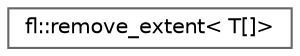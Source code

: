 digraph "Graphical Class Hierarchy"
{
 // INTERACTIVE_SVG=YES
 // LATEX_PDF_SIZE
  bgcolor="transparent";
  edge [fontname=Helvetica,fontsize=10,labelfontname=Helvetica,labelfontsize=10];
  node [fontname=Helvetica,fontsize=10,shape=box,height=0.2,width=0.4];
  rankdir="LR";
  Node0 [id="Node000000",label="fl::remove_extent\< T[]\>",height=0.2,width=0.4,color="grey40", fillcolor="white", style="filled",URL="$d4/d36/namespacefl.html#d1/dc1/structfl_1_1remove__extent_3_01_t_0f_0e_4",tooltip=" "];
}

